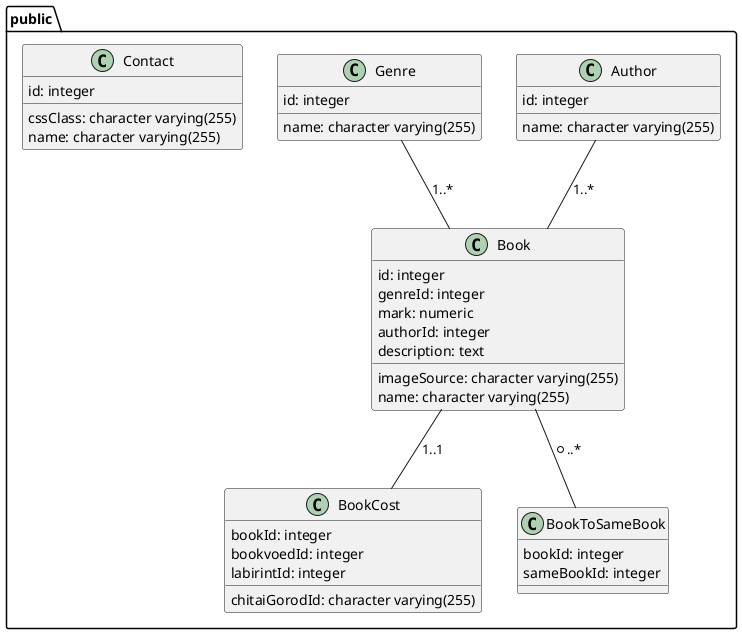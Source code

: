 @startuml
package "public" {
    class Author {
        id: integer
        name: character varying(255)
    }
    class Genre {
        id: integer
        name: character varying(255)
    }
    class Book {
        id: integer
        imageSource: character varying(255)
        genreId: integer
        mark: numeric
        name: character varying(255)
        authorId: integer
        description: text
    }
    class BookCost {
        bookId: integer
        bookvoedId: integer
        labirintId: integer
        chitaiGorodId: character varying(255)
    }
    class BookToSameBook {
        bookId: integer
        sameBookId: integer
    }
    class Contact {
        id: integer
        cssClass: character varying(255)
        name: character varying(255)
    }

    Author -- Book: 1..*
    Genre -- Book: 1..*
    Book -- BookCost: 1..1
    Book -- BookToSameBook: *..*
}

@enduml